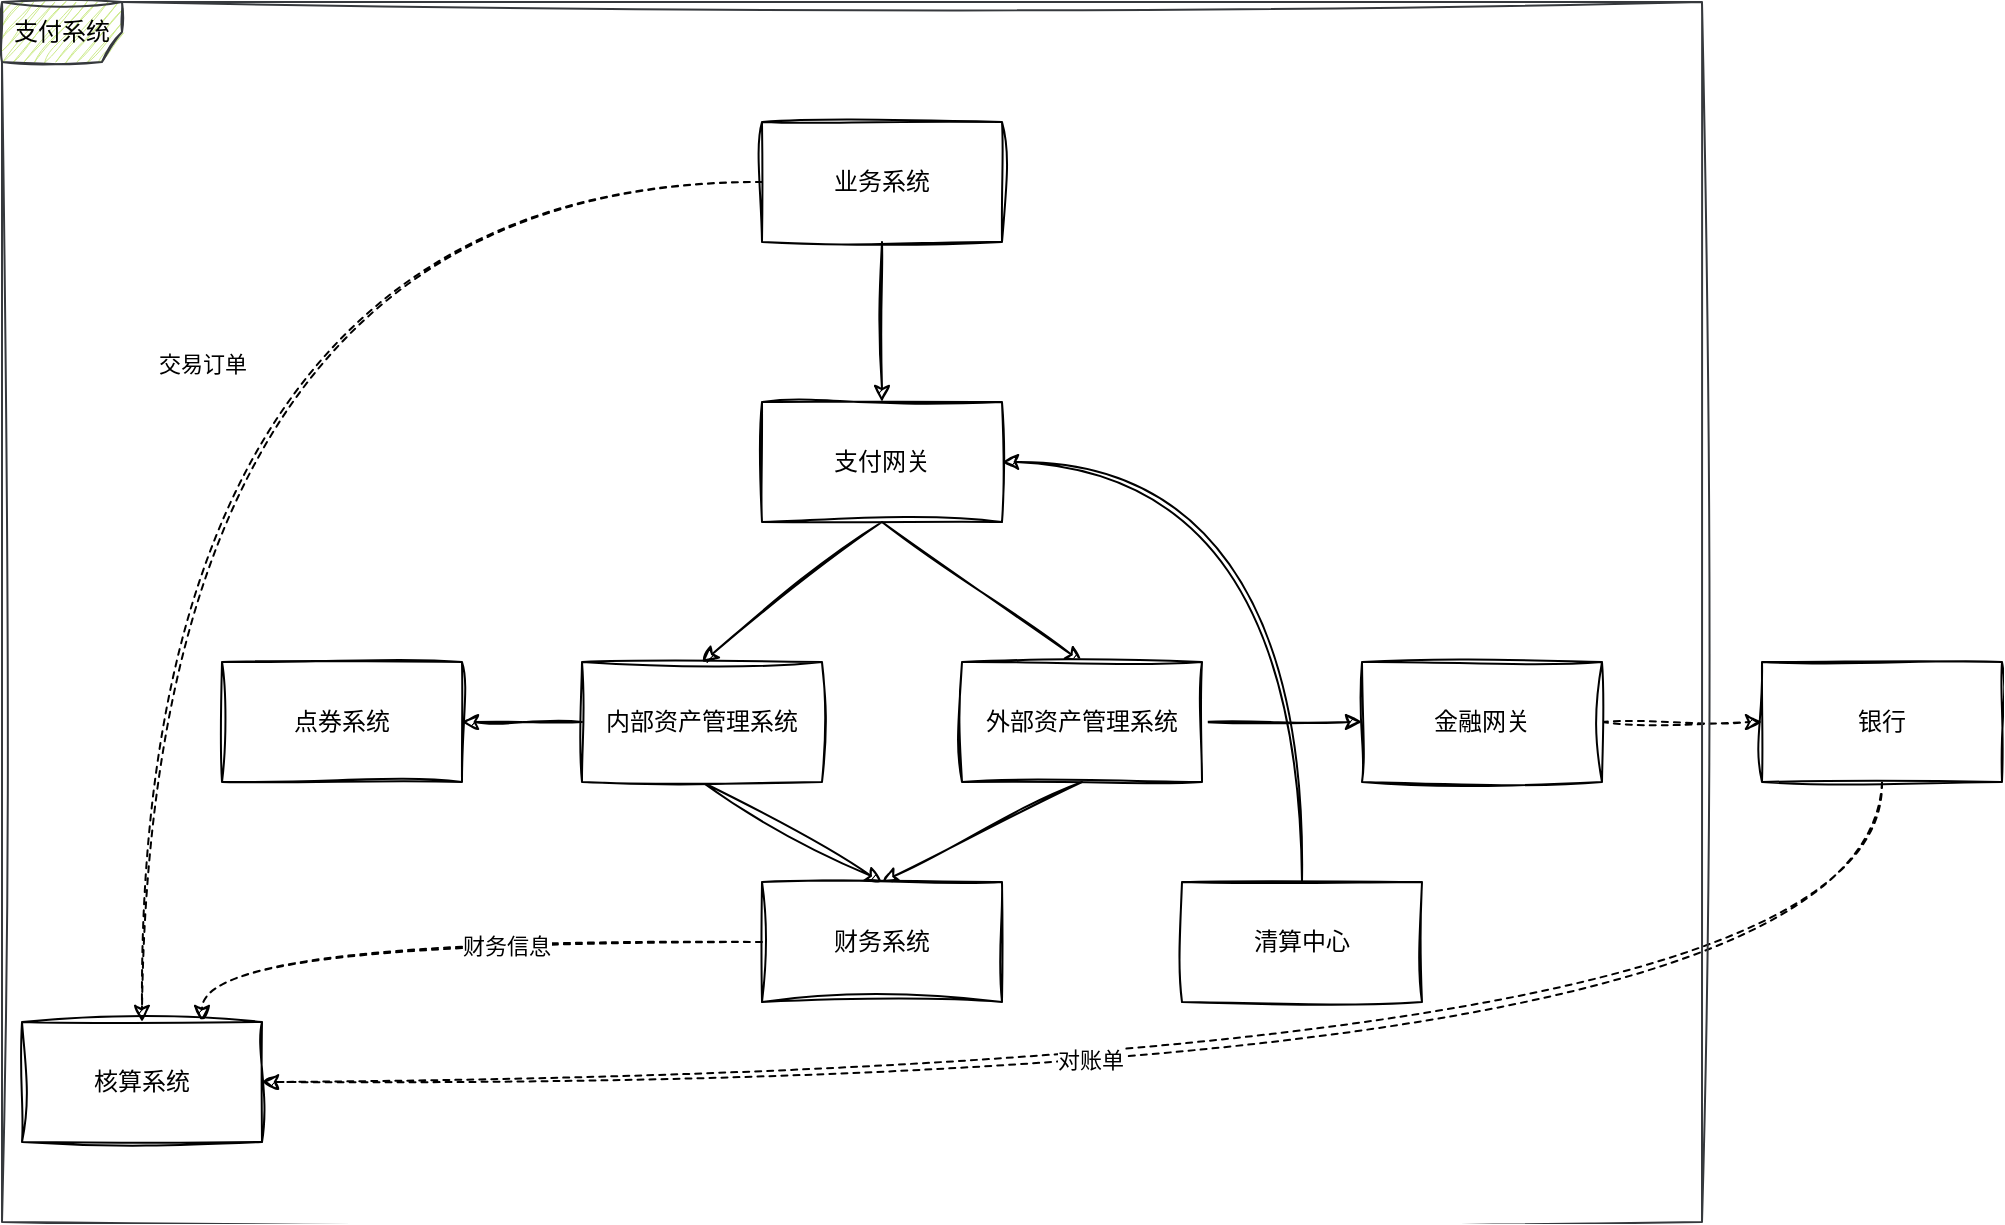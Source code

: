 <mxfile version="22.1.0" type="github">
  <diagram id="eR4daZzUK4Ss6GPiXAMF" name="第 1 页">
    <mxGraphModel dx="880" dy="452" grid="1" gridSize="10" guides="1" tooltips="1" connect="1" arrows="1" fold="1" page="1" pageScale="1" pageWidth="1169" pageHeight="827" math="0" shadow="0">
      <root>
        <mxCell id="0" />
        <mxCell id="1" parent="0" />
        <mxCell id="0AmFEq-jED0THOiE3WDu-5" value="" style="edgeStyle=orthogonalEdgeStyle;rounded=0;orthogonalLoop=1;jettySize=auto;html=1;sketch=1;curveFitting=1;jiggle=2;" edge="1" parent="1" source="0AmFEq-jED0THOiE3WDu-1" target="0AmFEq-jED0THOiE3WDu-4">
          <mxGeometry relative="1" as="geometry" />
        </mxCell>
        <mxCell id="0AmFEq-jED0THOiE3WDu-25" style="edgeStyle=orthogonalEdgeStyle;rounded=0;orthogonalLoop=1;jettySize=auto;html=1;exitX=0;exitY=0.5;exitDx=0;exitDy=0;entryX=0.5;entryY=0;entryDx=0;entryDy=0;curved=1;dashed=1;sketch=1;curveFitting=1;jiggle=2;" edge="1" parent="1" source="0AmFEq-jED0THOiE3WDu-1" target="0AmFEq-jED0THOiE3WDu-24">
          <mxGeometry relative="1" as="geometry" />
        </mxCell>
        <mxCell id="0AmFEq-jED0THOiE3WDu-26" value="交易订单" style="edgeLabel;html=1;align=center;verticalAlign=middle;resizable=0;points=[];rounded=0;sketch=1;curveFitting=1;jiggle=2;" vertex="1" connectable="0" parent="0AmFEq-jED0THOiE3WDu-25">
          <mxGeometry x="-0.01" y="42" relative="1" as="geometry">
            <mxPoint x="-12" y="39" as="offset" />
          </mxGeometry>
        </mxCell>
        <mxCell id="0AmFEq-jED0THOiE3WDu-1" value="业务系统" style="rounded=0;whiteSpace=wrap;html=1;sketch=1;curveFitting=1;jiggle=2;" vertex="1" parent="1">
          <mxGeometry x="390" y="240" width="120" height="60" as="geometry" />
        </mxCell>
        <mxCell id="0AmFEq-jED0THOiE3WDu-10" style="edgeStyle=none;rounded=0;orthogonalLoop=1;jettySize=auto;html=1;exitX=0.5;exitY=1;exitDx=0;exitDy=0;entryX=0.5;entryY=0;entryDx=0;entryDy=0;sketch=1;curveFitting=1;jiggle=2;" edge="1" parent="1" source="0AmFEq-jED0THOiE3WDu-4" target="0AmFEq-jED0THOiE3WDu-6">
          <mxGeometry relative="1" as="geometry" />
        </mxCell>
        <mxCell id="0AmFEq-jED0THOiE3WDu-4" value="支付网关" style="whiteSpace=wrap;html=1;rounded=0;sketch=1;curveFitting=1;jiggle=2;" vertex="1" parent="1">
          <mxGeometry x="390" y="380" width="120" height="60" as="geometry" />
        </mxCell>
        <mxCell id="0AmFEq-jED0THOiE3WDu-19" style="edgeStyle=none;rounded=0;orthogonalLoop=1;jettySize=auto;html=1;exitX=0.5;exitY=1;exitDx=0;exitDy=0;entryX=0.5;entryY=0;entryDx=0;entryDy=0;sketch=1;curveFitting=1;jiggle=2;" edge="1" parent="1" source="0AmFEq-jED0THOiE3WDu-6" target="0AmFEq-jED0THOiE3WDu-18">
          <mxGeometry relative="1" as="geometry" />
        </mxCell>
        <mxCell id="0AmFEq-jED0THOiE3WDu-37" value="" style="edgeStyle=none;rounded=0;orthogonalLoop=1;jettySize=auto;html=1;sketch=1;curveFitting=1;jiggle=2;" edge="1" parent="1" source="0AmFEq-jED0THOiE3WDu-6" target="0AmFEq-jED0THOiE3WDu-36">
          <mxGeometry relative="1" as="geometry" />
        </mxCell>
        <mxCell id="0AmFEq-jED0THOiE3WDu-6" value="内部资产管理系统" style="whiteSpace=wrap;html=1;rounded=0;sketch=1;curveFitting=1;jiggle=2;" vertex="1" parent="1">
          <mxGeometry x="300" y="510" width="120" height="60" as="geometry" />
        </mxCell>
        <mxCell id="0AmFEq-jED0THOiE3WDu-11" style="edgeStyle=none;rounded=0;orthogonalLoop=1;jettySize=auto;html=1;exitX=0.5;exitY=1;exitDx=0;exitDy=0;entryX=0.5;entryY=0;entryDx=0;entryDy=0;sketch=1;curveFitting=1;jiggle=2;" edge="1" parent="1" target="0AmFEq-jED0THOiE3WDu-12" source="0AmFEq-jED0THOiE3WDu-4">
          <mxGeometry relative="1" as="geometry">
            <mxPoint x="740" y="440" as="sourcePoint" />
          </mxGeometry>
        </mxCell>
        <mxCell id="0AmFEq-jED0THOiE3WDu-14" value="" style="edgeStyle=none;rounded=0;orthogonalLoop=1;jettySize=auto;html=1;sketch=1;curveFitting=1;jiggle=2;" edge="1" parent="1" source="0AmFEq-jED0THOiE3WDu-12" target="0AmFEq-jED0THOiE3WDu-13">
          <mxGeometry relative="1" as="geometry" />
        </mxCell>
        <mxCell id="0AmFEq-jED0THOiE3WDu-20" style="edgeStyle=none;rounded=0;orthogonalLoop=1;jettySize=auto;html=1;exitX=0.5;exitY=1;exitDx=0;exitDy=0;entryX=0.5;entryY=0;entryDx=0;entryDy=0;sketch=1;curveFitting=1;jiggle=2;" edge="1" parent="1" source="0AmFEq-jED0THOiE3WDu-12" target="0AmFEq-jED0THOiE3WDu-18">
          <mxGeometry relative="1" as="geometry" />
        </mxCell>
        <mxCell id="0AmFEq-jED0THOiE3WDu-12" value="外部资产管理系统" style="whiteSpace=wrap;html=1;rounded=0;sketch=1;curveFitting=1;jiggle=2;" vertex="1" parent="1">
          <mxGeometry x="490" y="510" width="120" height="60" as="geometry" />
        </mxCell>
        <mxCell id="0AmFEq-jED0THOiE3WDu-17" style="edgeStyle=none;rounded=0;orthogonalLoop=1;jettySize=auto;html=1;exitX=1;exitY=0.5;exitDx=0;exitDy=0;dashed=1;sketch=1;curveFitting=1;jiggle=2;" edge="1" parent="1" source="0AmFEq-jED0THOiE3WDu-13" target="0AmFEq-jED0THOiE3WDu-15">
          <mxGeometry relative="1" as="geometry" />
        </mxCell>
        <mxCell id="0AmFEq-jED0THOiE3WDu-13" value="金融网关" style="whiteSpace=wrap;html=1;rounded=0;sketch=1;curveFitting=1;jiggle=2;" vertex="1" parent="1">
          <mxGeometry x="690" y="510" width="120" height="60" as="geometry" />
        </mxCell>
        <mxCell id="0AmFEq-jED0THOiE3WDu-38" style="edgeStyle=orthogonalEdgeStyle;rounded=0;orthogonalLoop=1;jettySize=auto;html=1;exitX=0.5;exitY=1;exitDx=0;exitDy=0;entryX=1;entryY=0.5;entryDx=0;entryDy=0;curved=1;dashed=1;sketch=1;curveFitting=1;jiggle=2;" edge="1" parent="1" source="0AmFEq-jED0THOiE3WDu-15" target="0AmFEq-jED0THOiE3WDu-24">
          <mxGeometry relative="1" as="geometry" />
        </mxCell>
        <mxCell id="0AmFEq-jED0THOiE3WDu-39" value="对账单" style="edgeLabel;html=1;align=center;verticalAlign=middle;resizable=0;points=[];rounded=0;sketch=1;curveFitting=1;jiggle=2;" vertex="1" connectable="0" parent="0AmFEq-jED0THOiE3WDu-38">
          <mxGeometry x="0.138" y="-11" relative="1" as="geometry">
            <mxPoint as="offset" />
          </mxGeometry>
        </mxCell>
        <mxCell id="0AmFEq-jED0THOiE3WDu-15" value="银行" style="whiteSpace=wrap;html=1;rounded=0;sketch=1;curveFitting=1;jiggle=2;" vertex="1" parent="1">
          <mxGeometry x="890" y="510" width="120" height="60" as="geometry" />
        </mxCell>
        <mxCell id="0AmFEq-jED0THOiE3WDu-27" style="edgeStyle=orthogonalEdgeStyle;rounded=0;orthogonalLoop=1;jettySize=auto;html=1;exitX=0;exitY=0.5;exitDx=0;exitDy=0;entryX=0.75;entryY=0;entryDx=0;entryDy=0;curved=1;dashed=1;sketch=1;curveFitting=1;jiggle=2;" edge="1" parent="1" source="0AmFEq-jED0THOiE3WDu-18" target="0AmFEq-jED0THOiE3WDu-24">
          <mxGeometry relative="1" as="geometry" />
        </mxCell>
        <mxCell id="0AmFEq-jED0THOiE3WDu-28" value="财务信息" style="edgeLabel;html=1;align=center;verticalAlign=middle;resizable=0;points=[];rounded=0;sketch=1;curveFitting=1;jiggle=2;" vertex="1" connectable="0" parent="0AmFEq-jED0THOiE3WDu-27">
          <mxGeometry x="-0.2" y="2" relative="1" as="geometry">
            <mxPoint as="offset" />
          </mxGeometry>
        </mxCell>
        <mxCell id="0AmFEq-jED0THOiE3WDu-18" value="财务系统" style="whiteSpace=wrap;html=1;rounded=0;sketch=1;curveFitting=1;jiggle=2;" vertex="1" parent="1">
          <mxGeometry x="390" y="620" width="120" height="60" as="geometry" />
        </mxCell>
        <mxCell id="0AmFEq-jED0THOiE3WDu-23" style="edgeStyle=orthogonalEdgeStyle;rounded=0;orthogonalLoop=1;jettySize=auto;html=1;exitX=0.5;exitY=0;exitDx=0;exitDy=0;entryX=1;entryY=0.5;entryDx=0;entryDy=0;curved=1;sketch=1;curveFitting=1;jiggle=2;" edge="1" parent="1" source="0AmFEq-jED0THOiE3WDu-21" target="0AmFEq-jED0THOiE3WDu-4">
          <mxGeometry relative="1" as="geometry">
            <Array as="points">
              <mxPoint x="660" y="620" />
              <mxPoint x="660" y="410" />
            </Array>
          </mxGeometry>
        </mxCell>
        <mxCell id="0AmFEq-jED0THOiE3WDu-21" value="清算中心" style="whiteSpace=wrap;html=1;rounded=0;sketch=1;curveFitting=1;jiggle=2;" vertex="1" parent="1">
          <mxGeometry x="600" y="620" width="120" height="60" as="geometry" />
        </mxCell>
        <mxCell id="0AmFEq-jED0THOiE3WDu-24" value="核算系统" style="whiteSpace=wrap;html=1;rounded=0;sketch=1;curveFitting=1;jiggle=2;" vertex="1" parent="1">
          <mxGeometry x="20" y="690" width="120" height="60" as="geometry" />
        </mxCell>
        <mxCell id="0AmFEq-jED0THOiE3WDu-36" value="点券系统" style="whiteSpace=wrap;html=1;rounded=0;sketch=1;curveFitting=1;jiggle=2;" vertex="1" parent="1">
          <mxGeometry x="120" y="510" width="120" height="60" as="geometry" />
        </mxCell>
        <mxCell id="0AmFEq-jED0THOiE3WDu-41" value="支付系统" style="shape=umlFrame;whiteSpace=wrap;html=1;pointerEvents=0;rounded=0;sketch=1;curveFitting=1;jiggle=2;fillColor=#cdeb8b;strokeColor=#36393d;" vertex="1" parent="1">
          <mxGeometry x="10" y="180" width="850" height="610" as="geometry" />
        </mxCell>
      </root>
    </mxGraphModel>
  </diagram>
</mxfile>
